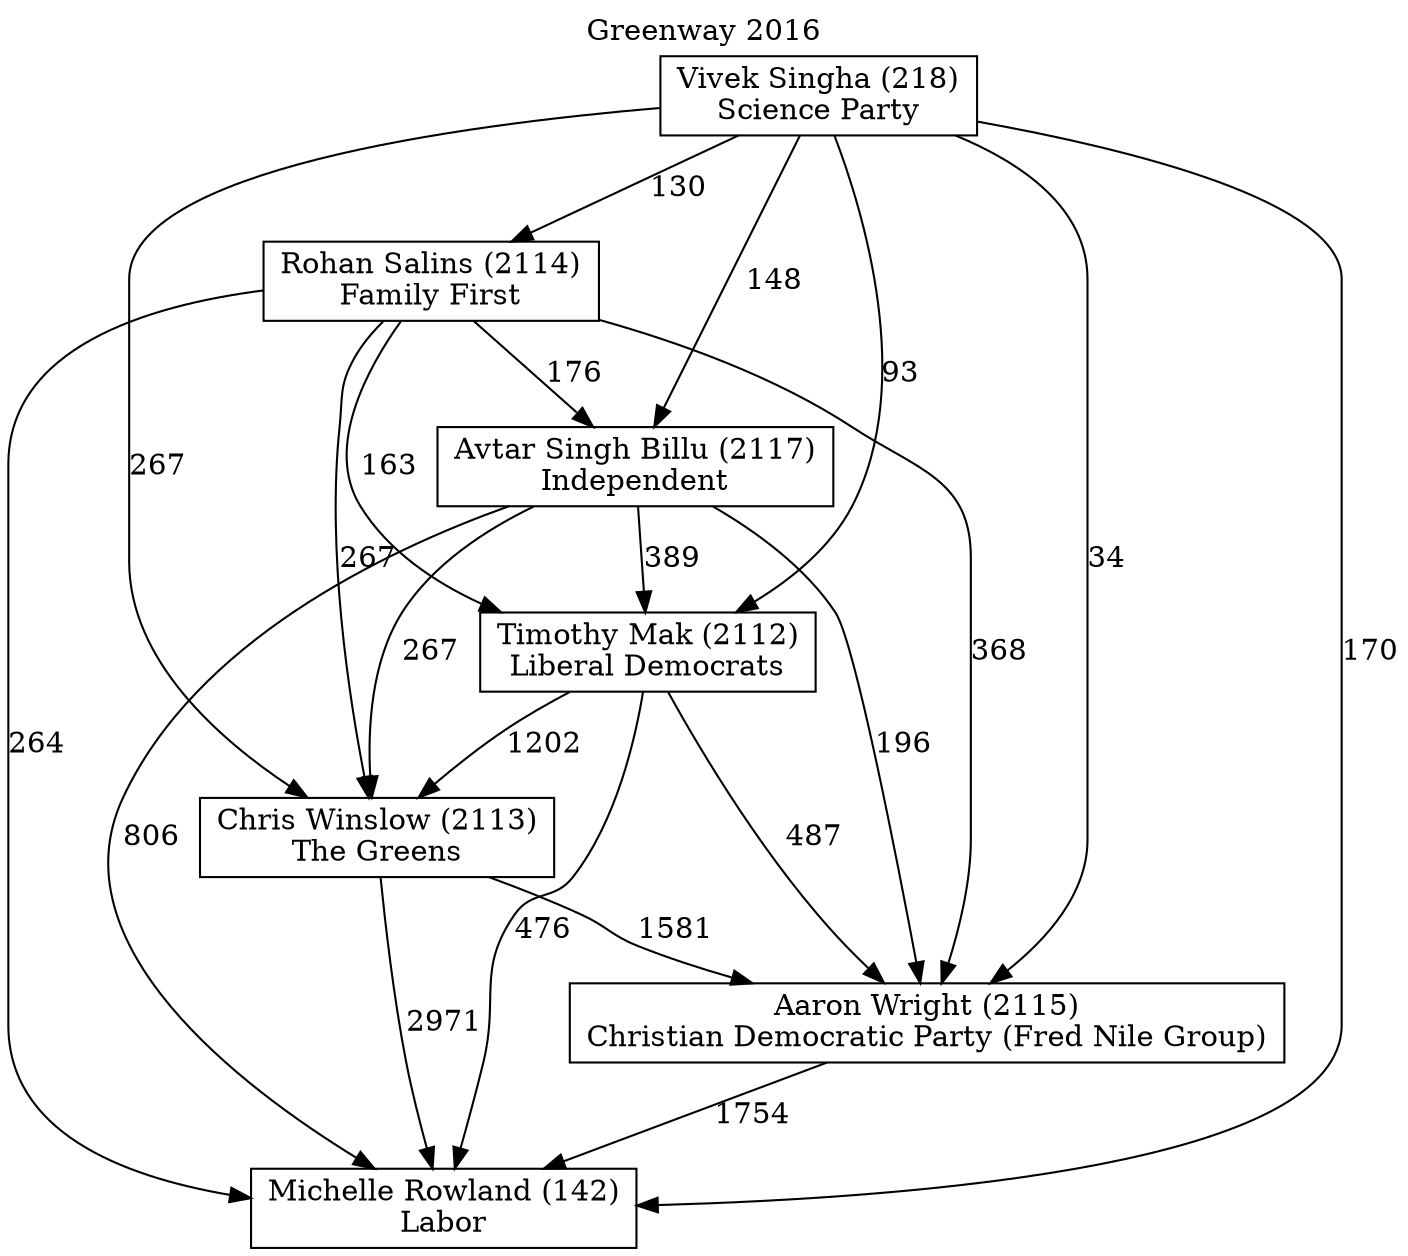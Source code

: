 // House preference flow
digraph "Michelle Rowland (142)_Greenway_2016" {
	graph [label="Greenway 2016" labelloc=t mclimit=10]
	node [shape=box]
	"Chris Winslow (2113)" [label="Chris Winslow (2113)
The Greens"]
	"Rohan Salins (2114)" [label="Rohan Salins (2114)
Family First"]
	"Aaron Wright (2115)" [label="Aaron Wright (2115)
Christian Democratic Party (Fred Nile Group)"]
	"Avtar Singh Billu (2117)" [label="Avtar Singh Billu (2117)
Independent"]
	"Michelle Rowland (142)" [label="Michelle Rowland (142)
Labor"]
	"Vivek Singha (218)" [label="Vivek Singha (218)
Science Party"]
	"Timothy Mak (2112)" [label="Timothy Mak (2112)
Liberal Democrats"]
	"Avtar Singh Billu (2117)" -> "Michelle Rowland (142)" [label=806]
	"Avtar Singh Billu (2117)" -> "Chris Winslow (2113)" [label=267]
	"Rohan Salins (2114)" -> "Avtar Singh Billu (2117)" [label=176]
	"Vivek Singha (218)" -> "Avtar Singh Billu (2117)" [label=148]
	"Vivek Singha (218)" -> "Michelle Rowland (142)" [label=170]
	"Vivek Singha (218)" -> "Timothy Mak (2112)" [label=93]
	"Chris Winslow (2113)" -> "Michelle Rowland (142)" [label=2971]
	"Vivek Singha (218)" -> "Rohan Salins (2114)" [label=130]
	"Vivek Singha (218)" -> "Aaron Wright (2115)" [label=34]
	"Rohan Salins (2114)" -> "Aaron Wright (2115)" [label=368]
	"Chris Winslow (2113)" -> "Aaron Wright (2115)" [label=1581]
	"Timothy Mak (2112)" -> "Chris Winslow (2113)" [label=1202]
	"Avtar Singh Billu (2117)" -> "Timothy Mak (2112)" [label=389]
	"Rohan Salins (2114)" -> "Michelle Rowland (142)" [label=264]
	"Avtar Singh Billu (2117)" -> "Aaron Wright (2115)" [label=196]
	"Rohan Salins (2114)" -> "Timothy Mak (2112)" [label=163]
	"Timothy Mak (2112)" -> "Aaron Wright (2115)" [label=487]
	"Rohan Salins (2114)" -> "Chris Winslow (2113)" [label=267]
	"Aaron Wright (2115)" -> "Michelle Rowland (142)" [label=1754]
	"Timothy Mak (2112)" -> "Michelle Rowland (142)" [label=476]
	"Vivek Singha (218)" -> "Chris Winslow (2113)" [label=267]
}
